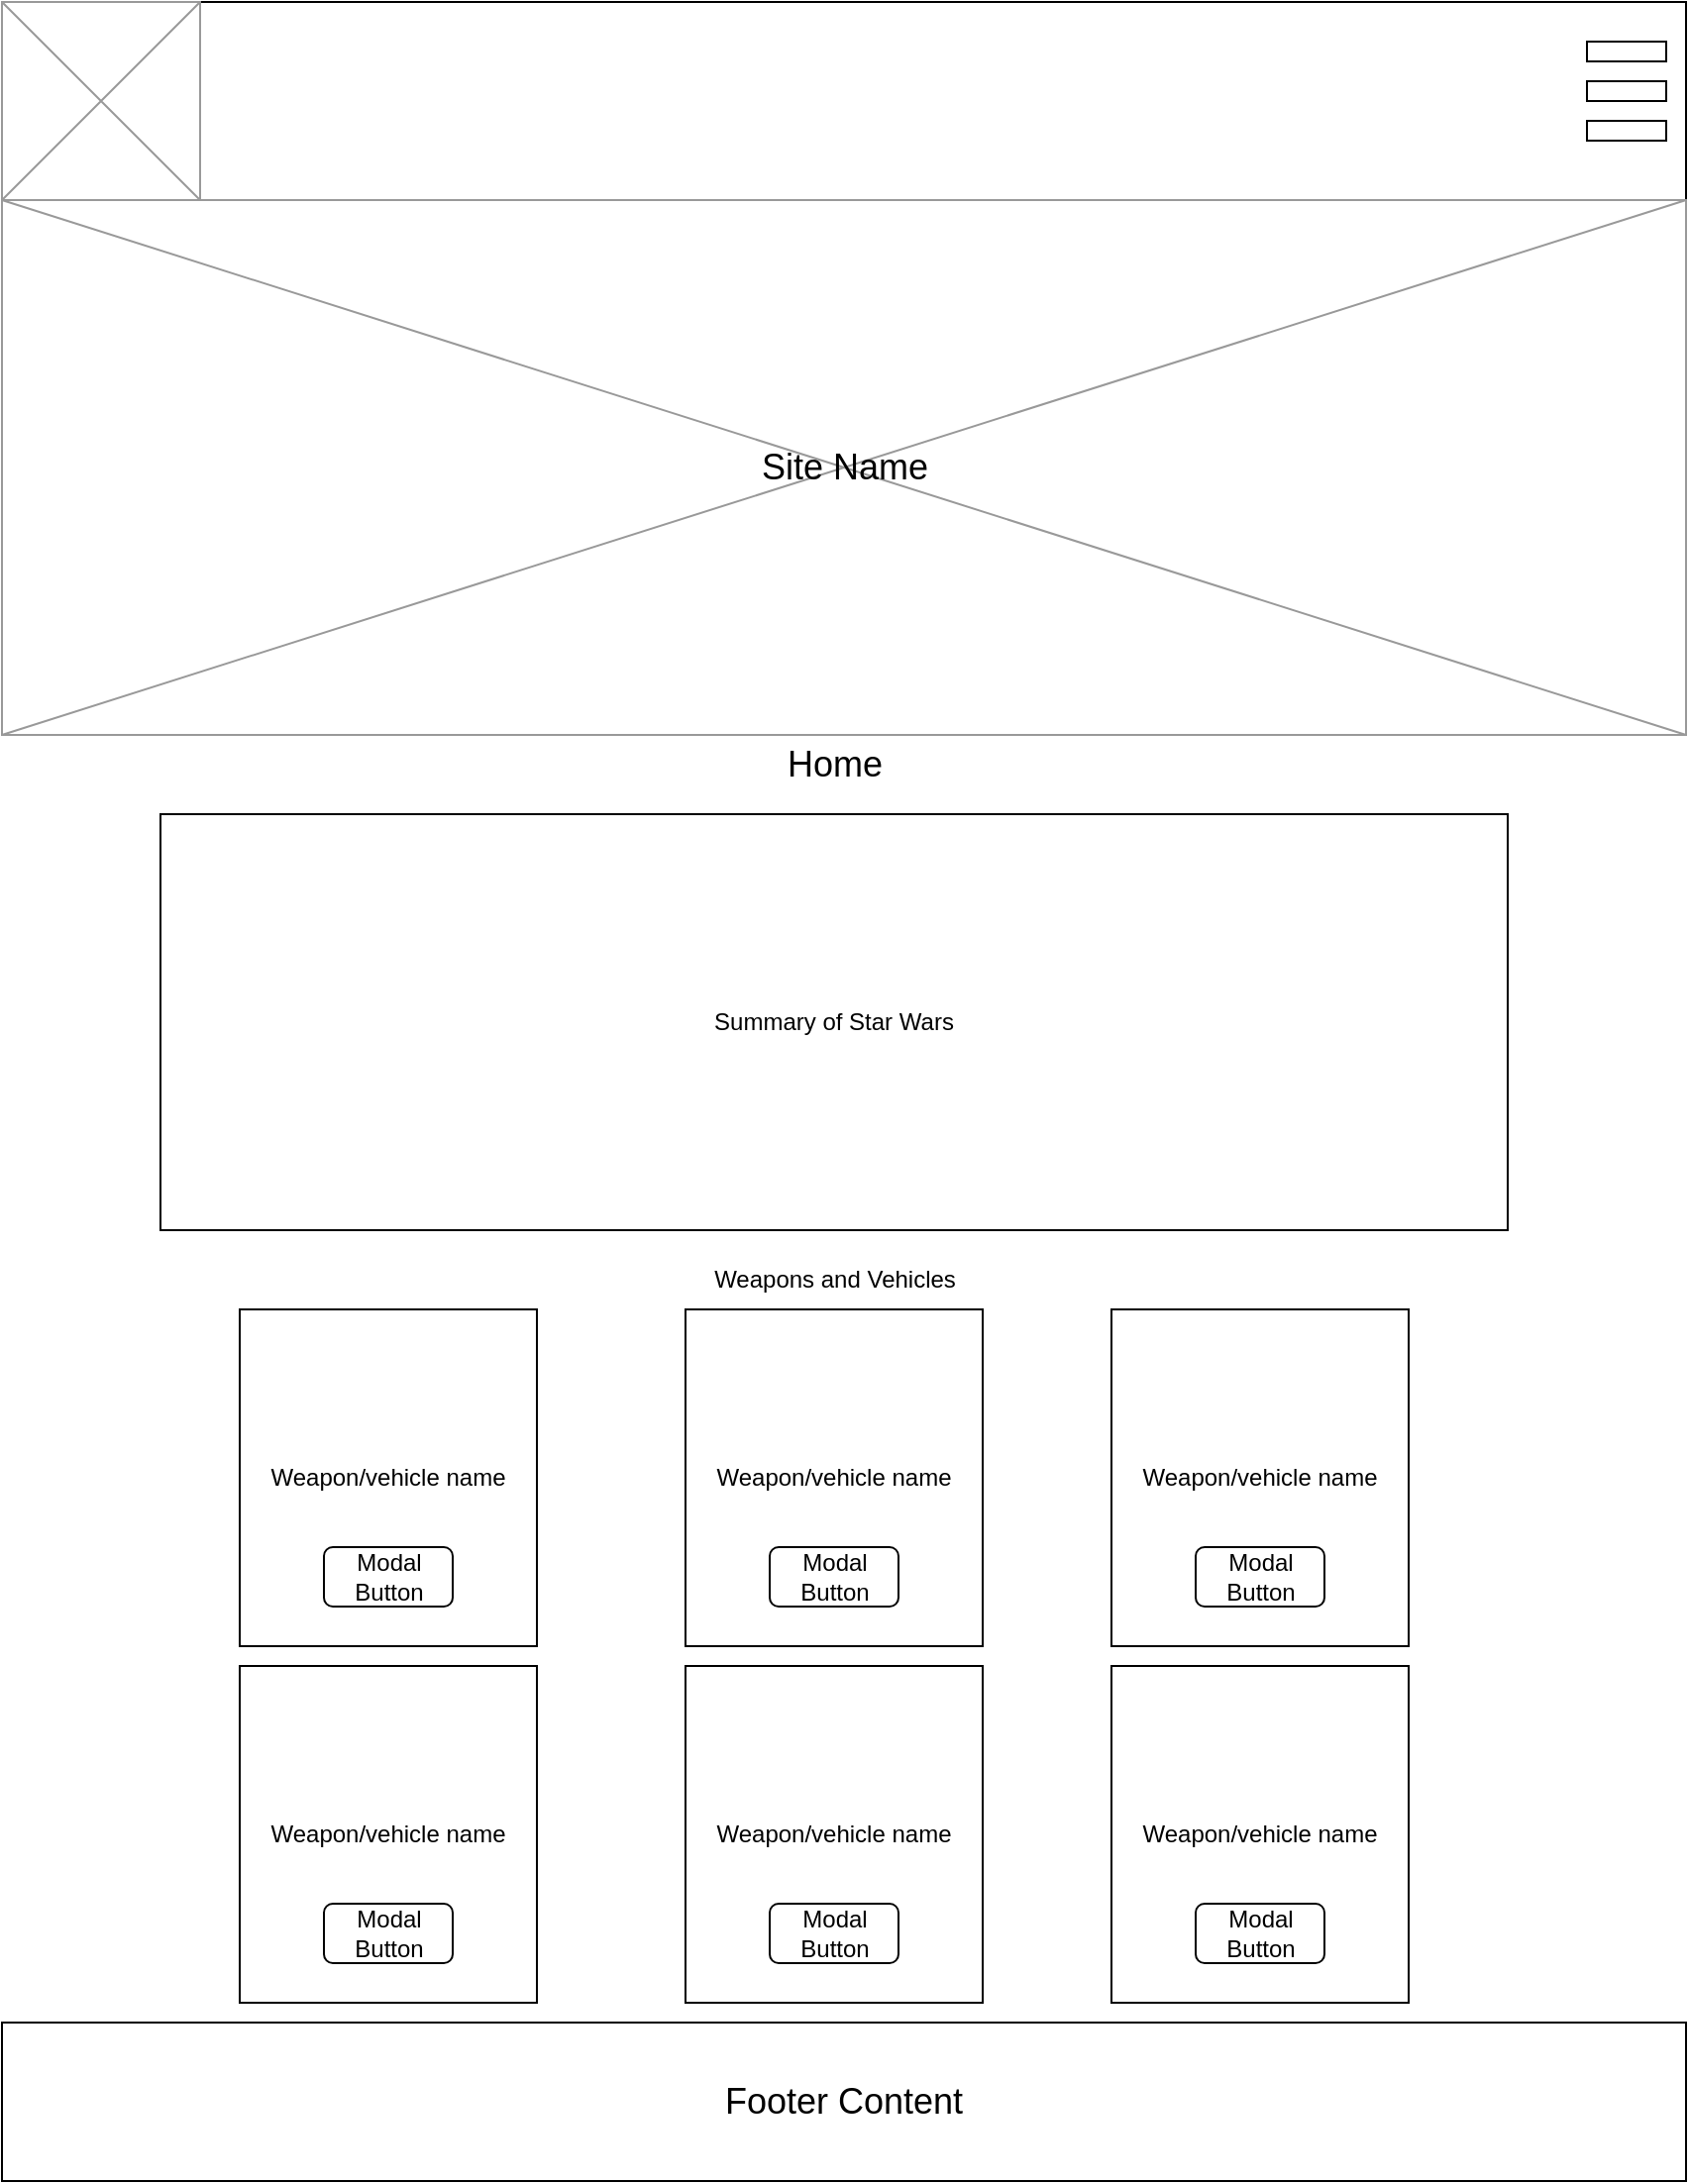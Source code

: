 <mxfile version="28.0.9">
  <diagram name="Page-1" id="LHj69xT4ZYhkIDUVW9KY">
    <mxGraphModel dx="1385" dy="755" grid="1" gridSize="10" guides="1" tooltips="1" connect="1" arrows="1" fold="1" page="1" pageScale="1" pageWidth="850" pageHeight="1100" math="0" shadow="0">
      <root>
        <mxCell id="0" />
        <mxCell id="1" parent="0" />
        <mxCell id="FObDXRYMl7Dgd6jqZhd2-1" value="" style="rounded=0;whiteSpace=wrap;html=1;" vertex="1" parent="1">
          <mxGeometry width="850" height="100" as="geometry" />
        </mxCell>
        <mxCell id="FObDXRYMl7Dgd6jqZhd2-2" value="" style="verticalLabelPosition=bottom;shadow=0;dashed=0;align=center;html=1;verticalAlign=top;strokeWidth=1;shape=mxgraph.mockup.graphics.simpleIcon;strokeColor=#999999;" vertex="1" parent="1">
          <mxGeometry width="100" height="100" as="geometry" />
        </mxCell>
        <mxCell id="FObDXRYMl7Dgd6jqZhd2-3" value="" style="rounded=0;whiteSpace=wrap;html=1;" vertex="1" parent="1">
          <mxGeometry x="800" y="20" width="40" height="10" as="geometry" />
        </mxCell>
        <mxCell id="FObDXRYMl7Dgd6jqZhd2-5" value="" style="rounded=0;whiteSpace=wrap;html=1;" vertex="1" parent="1">
          <mxGeometry x="800" y="40" width="40" height="10" as="geometry" />
        </mxCell>
        <mxCell id="FObDXRYMl7Dgd6jqZhd2-6" value="" style="rounded=0;whiteSpace=wrap;html=1;" vertex="1" parent="1">
          <mxGeometry x="800" y="60" width="40" height="10" as="geometry" />
        </mxCell>
        <mxCell id="FObDXRYMl7Dgd6jqZhd2-7" value="" style="verticalLabelPosition=bottom;shadow=0;dashed=0;align=center;html=1;verticalAlign=top;strokeWidth=1;shape=mxgraph.mockup.graphics.simpleIcon;strokeColor=#999999;" vertex="1" parent="1">
          <mxGeometry y="100" width="850" height="270" as="geometry" />
        </mxCell>
        <mxCell id="FObDXRYMl7Dgd6jqZhd2-8" value="&lt;font style=&quot;font-size: 18px;&quot;&gt;Site Name&lt;/font&gt;" style="text;html=1;align=center;verticalAlign=middle;resizable=0;points=[];autosize=1;strokeColor=none;fillColor=none;strokeWidth=1;" vertex="1" parent="1">
          <mxGeometry x="370" y="215" width="110" height="40" as="geometry" />
        </mxCell>
        <mxCell id="FObDXRYMl7Dgd6jqZhd2-10" value="Summary of Star Wars" style="rounded=0;whiteSpace=wrap;html=1;" vertex="1" parent="1">
          <mxGeometry x="80" y="410" width="680" height="210" as="geometry" />
        </mxCell>
        <mxCell id="FObDXRYMl7Dgd6jqZhd2-11" value="&lt;font style=&quot;font-size: 18px;&quot;&gt;Footer Content&lt;/font&gt;" style="rounded=0;whiteSpace=wrap;html=1;" vertex="1" parent="1">
          <mxGeometry y="1020" width="850" height="80" as="geometry" />
        </mxCell>
        <mxCell id="FObDXRYMl7Dgd6jqZhd2-12" value="Weapons and Vehicles" style="text;html=1;align=center;verticalAlign=middle;resizable=0;points=[];autosize=1;strokeColor=none;fillColor=none;" vertex="1" parent="1">
          <mxGeometry x="345" y="630" width="150" height="30" as="geometry" />
        </mxCell>
        <mxCell id="FObDXRYMl7Dgd6jqZhd2-13" value="Weapon/vehicle name" style="rounded=0;whiteSpace=wrap;html=1;" vertex="1" parent="1">
          <mxGeometry x="345" y="660" width="150" height="170" as="geometry" />
        </mxCell>
        <mxCell id="FObDXRYMl7Dgd6jqZhd2-14" value="Weapon/vehicle name" style="rounded=0;whiteSpace=wrap;html=1;" vertex="1" parent="1">
          <mxGeometry x="560" y="660" width="150" height="170" as="geometry" />
        </mxCell>
        <mxCell id="FObDXRYMl7Dgd6jqZhd2-15" value="Weapon/vehicle name" style="rounded=0;whiteSpace=wrap;html=1;" vertex="1" parent="1">
          <mxGeometry x="120" y="660" width="150" height="170" as="geometry" />
        </mxCell>
        <mxCell id="FObDXRYMl7Dgd6jqZhd2-16" value="Weapon/vehicle name" style="rounded=0;whiteSpace=wrap;html=1;" vertex="1" parent="1">
          <mxGeometry x="120" y="840" width="150" height="170" as="geometry" />
        </mxCell>
        <mxCell id="FObDXRYMl7Dgd6jqZhd2-17" value="Weapon/vehicle name" style="rounded=0;whiteSpace=wrap;html=1;" vertex="1" parent="1">
          <mxGeometry x="345" y="840" width="150" height="170" as="geometry" />
        </mxCell>
        <mxCell id="FObDXRYMl7Dgd6jqZhd2-18" value="Weapon/vehicle name" style="rounded=0;whiteSpace=wrap;html=1;" vertex="1" parent="1">
          <mxGeometry x="560" y="840" width="150" height="170" as="geometry" />
        </mxCell>
        <mxCell id="FObDXRYMl7Dgd6jqZhd2-19" value="Modal Button" style="rounded=1;whiteSpace=wrap;html=1;" vertex="1" parent="1">
          <mxGeometry x="162.5" y="780" width="65" height="30" as="geometry" />
        </mxCell>
        <mxCell id="FObDXRYMl7Dgd6jqZhd2-20" value="Modal Button" style="rounded=1;whiteSpace=wrap;html=1;" vertex="1" parent="1">
          <mxGeometry x="387.5" y="780" width="65" height="30" as="geometry" />
        </mxCell>
        <mxCell id="FObDXRYMl7Dgd6jqZhd2-21" value="Modal Button" style="rounded=1;whiteSpace=wrap;html=1;" vertex="1" parent="1">
          <mxGeometry x="602.5" y="780" width="65" height="30" as="geometry" />
        </mxCell>
        <mxCell id="FObDXRYMl7Dgd6jqZhd2-22" value="Modal Button" style="rounded=1;whiteSpace=wrap;html=1;" vertex="1" parent="1">
          <mxGeometry x="602.5" y="960" width="65" height="30" as="geometry" />
        </mxCell>
        <mxCell id="FObDXRYMl7Dgd6jqZhd2-23" value="Modal Button" style="rounded=1;whiteSpace=wrap;html=1;" vertex="1" parent="1">
          <mxGeometry x="387.5" y="960" width="65" height="30" as="geometry" />
        </mxCell>
        <mxCell id="FObDXRYMl7Dgd6jqZhd2-24" value="Modal Button" style="rounded=1;whiteSpace=wrap;html=1;" vertex="1" parent="1">
          <mxGeometry x="162.5" y="960" width="65" height="30" as="geometry" />
        </mxCell>
        <mxCell id="FObDXRYMl7Dgd6jqZhd2-26" value="&lt;font style=&quot;font-size: 18px;&quot;&gt;Home&lt;/font&gt;" style="text;html=1;align=center;verticalAlign=middle;resizable=0;points=[];autosize=1;strokeColor=none;fillColor=none;" vertex="1" parent="1">
          <mxGeometry x="385" y="365" width="70" height="40" as="geometry" />
        </mxCell>
      </root>
    </mxGraphModel>
  </diagram>
</mxfile>
